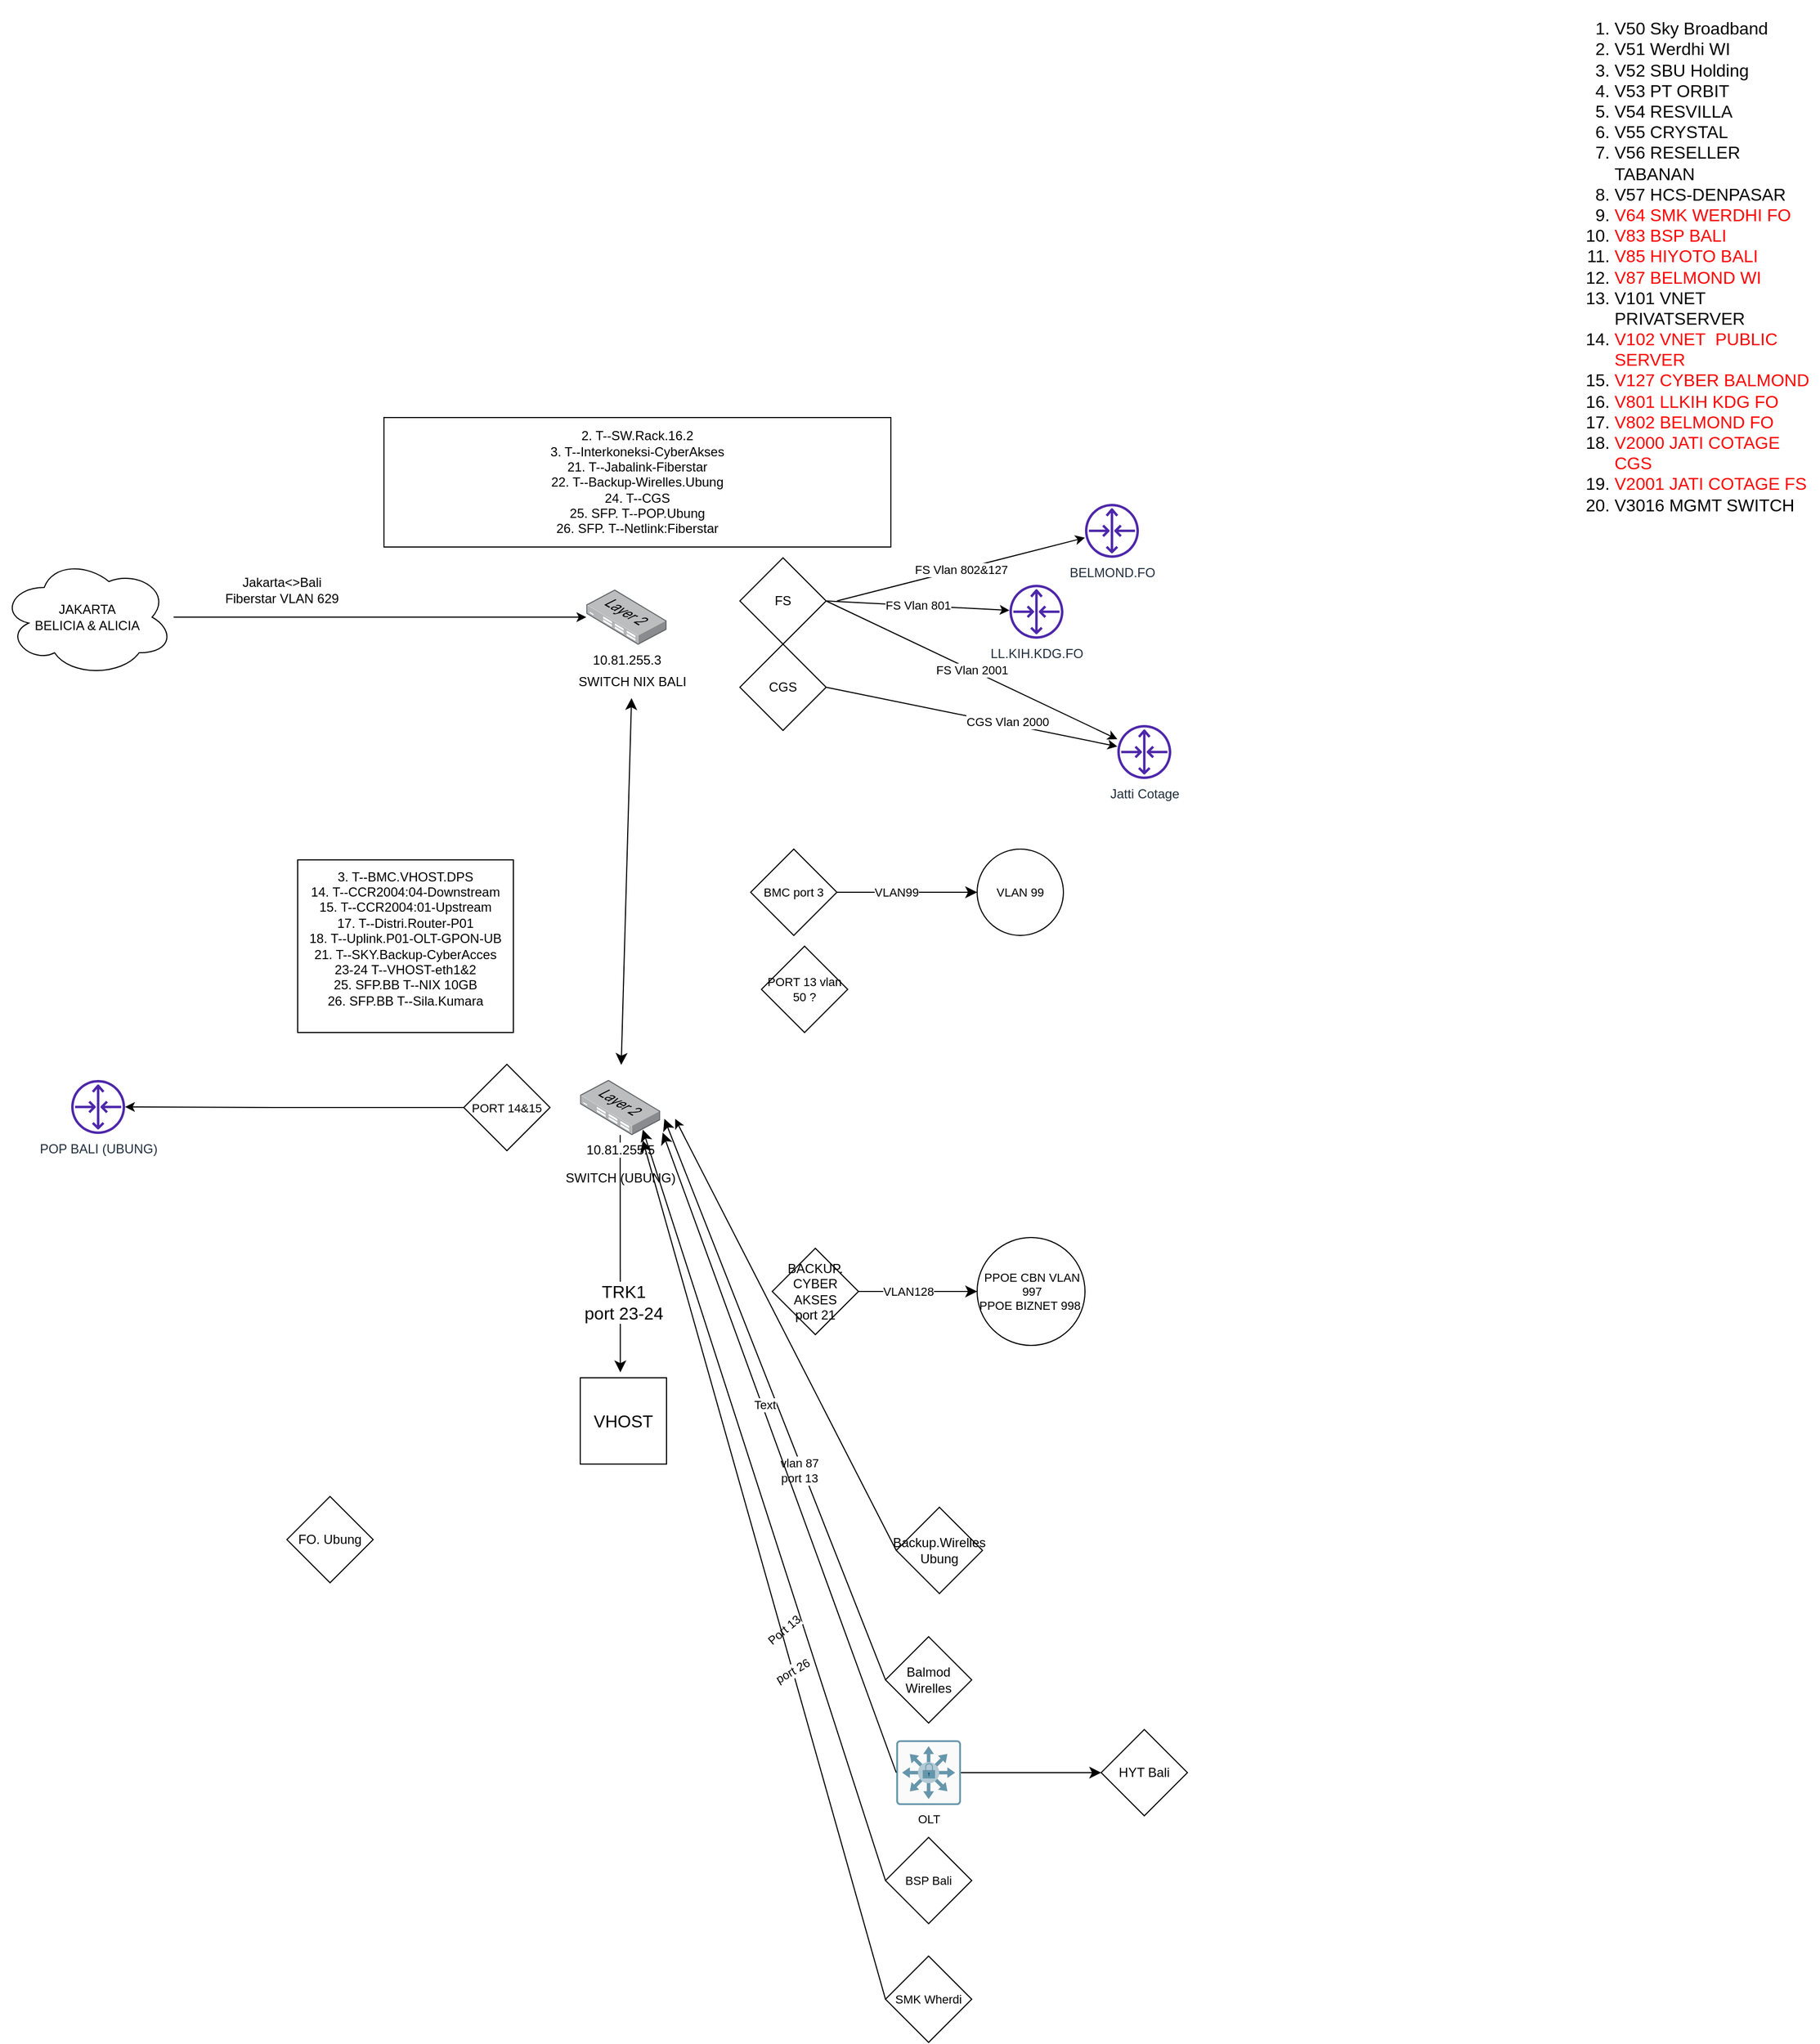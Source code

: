 <mxfile version="20.8.16" type="github">
  <diagram id="OqgXAW-LPqEifzOETUMX" name="Page-1">
    <mxGraphModel dx="1311" dy="1879" grid="1" gridSize="10" guides="1" tooltips="1" connect="1" arrows="1" fold="1" page="1" pageScale="1" pageWidth="850" pageHeight="1100" math="0" shadow="0">
      <root>
        <mxCell id="0" />
        <mxCell id="1" parent="0" />
        <mxCell id="n1W2GSKpQ4CHd-G-5UiB-4" style="edgeStyle=orthogonalEdgeStyle;rounded=0;orthogonalLoop=1;jettySize=auto;html=1;" parent="1" source="n1W2GSKpQ4CHd-G-5UiB-1" target="n1W2GSKpQ4CHd-G-5UiB-3" edge="1">
          <mxGeometry relative="1" as="geometry" />
        </mxCell>
        <mxCell id="n1W2GSKpQ4CHd-G-5UiB-1" value="JAKARTA &lt;br&gt;BELICIA &amp;amp; ALICIA" style="ellipse;shape=cloud;whiteSpace=wrap;html=1;" parent="1" vertex="1">
          <mxGeometry x="5" y="-40" width="160" height="110" as="geometry" />
        </mxCell>
        <mxCell id="n1W2GSKpQ4CHd-G-5UiB-2" value="POP BALI (UBUNG)" style="sketch=0;outlineConnect=0;fontColor=#232F3E;gradientColor=none;fillColor=#4D27AA;strokeColor=none;dashed=0;verticalLabelPosition=bottom;verticalAlign=top;align=center;html=1;fontSize=12;fontStyle=0;aspect=fixed;pointerEvents=1;shape=mxgraph.aws4.router;" parent="1" vertex="1">
          <mxGeometry x="70" y="444" width="50" height="50" as="geometry" />
        </mxCell>
        <mxCell id="n1W2GSKpQ4CHd-G-5UiB-3" value="10.81.255.3" style="points=[];aspect=fixed;html=1;align=center;shadow=0;dashed=0;image;image=img/lib/allied_telesis/switch/Switch_24_port_L2.svg;" parent="1" vertex="1">
          <mxGeometry x="547.6" y="-10.5" width="74.4" height="51" as="geometry" />
        </mxCell>
        <mxCell id="n1W2GSKpQ4CHd-G-5UiB-5" value="SWITCH NIX BALI" style="text;html=1;align=center;verticalAlign=middle;resizable=0;points=[];autosize=1;strokeColor=none;fillColor=none;" parent="1" vertex="1">
          <mxGeometry x="530" y="60" width="120" height="30" as="geometry" />
        </mxCell>
        <mxCell id="n1W2GSKpQ4CHd-G-5UiB-6" value="Jakarta&amp;lt;&amp;gt;Bali &lt;br&gt;Fiberstar VLAN 629" style="text;html=1;align=center;verticalAlign=middle;resizable=0;points=[];autosize=1;strokeColor=none;fillColor=none;" parent="1" vertex="1">
          <mxGeometry x="200" y="-30" width="130" height="40" as="geometry" />
        </mxCell>
        <mxCell id="n1W2GSKpQ4CHd-G-5UiB-12" style="edgeStyle=orthogonalEdgeStyle;rounded=0;orthogonalLoop=1;jettySize=auto;html=1;exitX=0;exitY=0.5;exitDx=0;exitDy=0;" parent="1" source="kGdXpTy_lwxHaVBxXNkS-14" target="n1W2GSKpQ4CHd-G-5UiB-2" edge="1">
          <mxGeometry relative="1" as="geometry">
            <mxPoint x="410" y="469" as="sourcePoint" />
          </mxGeometry>
        </mxCell>
        <mxCell id="nzgxpvjMlItlKBRoOEIS-2" style="edgeStyle=none;curved=1;rounded=0;orthogonalLoop=1;jettySize=auto;html=1;fontSize=12;fontColor=#FF0000;startSize=8;endSize=8;" parent="1" source="n1W2GSKpQ4CHd-G-5UiB-7" edge="1">
          <mxGeometry relative="1" as="geometry">
            <mxPoint x="579.181" y="715" as="targetPoint" />
          </mxGeometry>
        </mxCell>
        <mxCell id="nzgxpvjMlItlKBRoOEIS-5" value="&lt;font color=&quot;#000000&quot;&gt;TRK1 &lt;br&gt;port 23-24 &lt;/font&gt;" style="edgeLabel;html=1;align=center;verticalAlign=middle;resizable=0;points=[];fontSize=16;fontColor=#000000;" parent="nzgxpvjMlItlKBRoOEIS-2" vertex="1" connectable="0">
          <mxGeometry x="0.124" y="3" relative="1" as="geometry">
            <mxPoint y="31" as="offset" />
          </mxGeometry>
        </mxCell>
        <mxCell id="n1W2GSKpQ4CHd-G-5UiB-7" value="10.81.255.5" style="points=[];aspect=fixed;html=1;align=center;shadow=0;dashed=0;image;image=img/lib/allied_telesis/switch/Switch_24_port_L2.svg;" parent="1" vertex="1">
          <mxGeometry x="541.8" y="444" width="74.4" height="51" as="geometry" />
        </mxCell>
        <mxCell id="n1W2GSKpQ4CHd-G-5UiB-8" value="SWITCH (UBUNG)" style="text;html=1;align=center;verticalAlign=middle;resizable=0;points=[];autosize=1;strokeColor=none;fillColor=none;" parent="1" vertex="1">
          <mxGeometry x="514" y="520" width="130" height="30" as="geometry" />
        </mxCell>
        <mxCell id="n1W2GSKpQ4CHd-G-5UiB-9" value="&lt;div&gt;2. T--SW.Rack.16.2&lt;/div&gt;&lt;div&gt;3. T--Interkoneksi-CyberAkses&lt;/div&gt;&lt;div&gt;21. T--Jabalink-Fiberstar&lt;/div&gt;&lt;div&gt;22. T--Backup-Wirelles.Ubung&lt;/div&gt;&lt;div&gt;24. T--CGS&lt;/div&gt;&lt;div&gt;25. SFP. T--POP.Ubung&lt;/div&gt;&lt;div&gt;26. SFP. T--Netlink:Fiberstar&lt;br&gt;&lt;/div&gt;" style="whiteSpace=wrap;html=1;align=center;" parent="1" vertex="1">
          <mxGeometry x="360" y="-170" width="470" height="120" as="geometry" />
        </mxCell>
        <mxCell id="n1W2GSKpQ4CHd-G-5UiB-11" value="&lt;div&gt;&lt;br&gt;3. T--BMC.VHOST.DPS&lt;/div&gt;&lt;div&gt;14. T--CCR2004:04-Downstream&lt;/div&gt;&lt;div&gt;15. T--CCR2004:01-Upstream&lt;/div&gt;&lt;div&gt;17. T--Distri.Router-P01&lt;/div&gt;&lt;div&gt;18. T--Uplink.P01-OLT-GPON-UB&lt;/div&gt;&lt;div&gt;21. T--SKY.Backup-CyberAcces&lt;/div&gt;&lt;div&gt;23-24 T--VHOST-eth1&amp;amp;2&lt;/div&gt;&lt;div&gt;25. SFP.BB T--NIX 10GB&lt;/div&gt;&lt;div&gt;26. SFP.BB T--Sila.Kumara&lt;br&gt;&lt;/div&gt;&lt;div&gt;&lt;br&gt;&lt;/div&gt;&lt;div&gt;&lt;br&gt;&lt;/div&gt;" style="whiteSpace=wrap;html=1;align=center;" parent="1" vertex="1">
          <mxGeometry x="280" y="240" width="200" height="160" as="geometry" />
        </mxCell>
        <mxCell id="n1W2GSKpQ4CHd-G-5UiB-13" value="Jatti Cotage" style="sketch=0;outlineConnect=0;fontColor=#232F3E;gradientColor=none;fillColor=#4D27AA;strokeColor=none;dashed=0;verticalLabelPosition=bottom;verticalAlign=top;align=center;html=1;fontSize=12;fontStyle=0;aspect=fixed;pointerEvents=1;shape=mxgraph.aws4.router;" parent="1" vertex="1">
          <mxGeometry x="1040" y="115" width="50" height="50" as="geometry" />
        </mxCell>
        <mxCell id="n1W2GSKpQ4CHd-G-5UiB-15" value="" style="endArrow=classic;html=1;rounded=0;exitX=1;exitY=0.5;exitDx=0;exitDy=0;" parent="1" source="n1W2GSKpQ4CHd-G-5UiB-22" target="n1W2GSKpQ4CHd-G-5UiB-13" edge="1">
          <mxGeometry width="50" height="50" relative="1" as="geometry">
            <mxPoint x="670" y="-50" as="sourcePoint" />
            <mxPoint x="260" y="-105" as="targetPoint" />
          </mxGeometry>
        </mxCell>
        <mxCell id="n1W2GSKpQ4CHd-G-5UiB-16" value="CGS Vlan 2000" style="edgeLabel;html=1;align=center;verticalAlign=middle;resizable=0;points=[];" parent="n1W2GSKpQ4CHd-G-5UiB-15" vertex="1" connectable="0">
          <mxGeometry x="0.238" y="2" relative="1" as="geometry">
            <mxPoint as="offset" />
          </mxGeometry>
        </mxCell>
        <mxCell id="n1W2GSKpQ4CHd-G-5UiB-17" value="LL.KIH.KDG.FO" style="sketch=0;outlineConnect=0;fontColor=#232F3E;gradientColor=none;fillColor=#4D27AA;strokeColor=none;dashed=0;verticalLabelPosition=bottom;verticalAlign=top;align=center;html=1;fontSize=12;fontStyle=0;aspect=fixed;pointerEvents=1;shape=mxgraph.aws4.router;" parent="1" vertex="1">
          <mxGeometry x="940" y="-15" width="50" height="50" as="geometry" />
        </mxCell>
        <mxCell id="n1W2GSKpQ4CHd-G-5UiB-18" value="FS Vlan 801" style="endArrow=classic;html=1;rounded=0;exitX=1;exitY=0.5;exitDx=0;exitDy=0;" parent="1" source="n1W2GSKpQ4CHd-G-5UiB-21" target="n1W2GSKpQ4CHd-G-5UiB-17" edge="1">
          <mxGeometry width="50" height="50" relative="1" as="geometry">
            <mxPoint x="820" y="45" as="sourcePoint" />
            <mxPoint x="-70" y="-105" as="targetPoint" />
          </mxGeometry>
        </mxCell>
        <mxCell id="n1W2GSKpQ4CHd-G-5UiB-19" value="BELMOND.FO" style="sketch=0;outlineConnect=0;fontColor=#232F3E;gradientColor=none;fillColor=#4D27AA;strokeColor=none;dashed=0;verticalLabelPosition=bottom;verticalAlign=top;align=center;html=1;fontSize=12;fontStyle=0;aspect=fixed;pointerEvents=1;shape=mxgraph.aws4.router;" parent="1" vertex="1">
          <mxGeometry x="1010" y="-90" width="50" height="50" as="geometry" />
        </mxCell>
        <mxCell id="n1W2GSKpQ4CHd-G-5UiB-20" value="FS Vlan 802&amp;amp;127" style="endArrow=classic;html=1;rounded=0;" parent="1" target="n1W2GSKpQ4CHd-G-5UiB-19" edge="1">
          <mxGeometry width="50" height="50" relative="1" as="geometry">
            <mxPoint x="780" as="sourcePoint" />
            <mxPoint x="-70" y="-105" as="targetPoint" />
          </mxGeometry>
        </mxCell>
        <mxCell id="n1W2GSKpQ4CHd-G-5UiB-21" value="FS" style="rhombus;whiteSpace=wrap;html=1;" parent="1" vertex="1">
          <mxGeometry x="690" y="-40" width="80" height="80" as="geometry" />
        </mxCell>
        <mxCell id="n1W2GSKpQ4CHd-G-5UiB-22" value="&lt;div&gt;CGS&lt;/div&gt;" style="rhombus;whiteSpace=wrap;html=1;" parent="1" vertex="1">
          <mxGeometry x="690" y="40" width="80" height="80" as="geometry" />
        </mxCell>
        <mxCell id="n1W2GSKpQ4CHd-G-5UiB-23" value="FS Vlan 2001" style="endArrow=classic;html=1;rounded=0;exitX=1;exitY=0.5;exitDx=0;exitDy=0;" parent="1" source="n1W2GSKpQ4CHd-G-5UiB-21" target="n1W2GSKpQ4CHd-G-5UiB-13" edge="1">
          <mxGeometry width="50" height="50" relative="1" as="geometry">
            <mxPoint x="780" y="5" as="sourcePoint" />
            <mxPoint x="860" y="-55" as="targetPoint" />
          </mxGeometry>
        </mxCell>
        <mxCell id="n1W2GSKpQ4CHd-G-5UiB-24" value="Backup.Wirelles&lt;br&gt;Ubung" style="rhombus;whiteSpace=wrap;html=1;" parent="1" vertex="1">
          <mxGeometry x="835" y="840" width="80" height="80" as="geometry" />
        </mxCell>
        <mxCell id="n1W2GSKpQ4CHd-G-5UiB-25" value="FO. Ubung" style="rhombus;whiteSpace=wrap;html=1;" parent="1" vertex="1">
          <mxGeometry x="270" y="830" width="80" height="80" as="geometry" />
        </mxCell>
        <mxCell id="n1W2GSKpQ4CHd-G-5UiB-27" value="" style="endArrow=classic;html=1;rounded=0;exitX=0;exitY=0.5;exitDx=0;exitDy=0;" parent="1" source="n1W2GSKpQ4CHd-G-5UiB-24" edge="1">
          <mxGeometry width="50" height="50" relative="1" as="geometry">
            <mxPoint x="430" y="410" as="sourcePoint" />
            <mxPoint x="630" y="480" as="targetPoint" />
          </mxGeometry>
        </mxCell>
        <mxCell id="PtzL0Ar7DMLRvEQvI9qJ-1" value="&lt;div align=&quot;left&quot;&gt;&lt;ol&gt;&lt;li&gt;V50 Sky Broadband&lt;/li&gt;&lt;li&gt;V51 Werdhi WI&lt;/li&gt;&lt;li&gt;V52 SBU Holding&lt;/li&gt;&lt;li&gt;V53 PT ORBIT&lt;/li&gt;&lt;li&gt;V54 RESVILLA&lt;/li&gt;&lt;li&gt;V55 CRYSTAL&lt;/li&gt;&lt;li&gt;V56 RESELLER TABANAN&lt;/li&gt;&lt;li&gt;V57 HCS-DENPASAR&lt;/li&gt;&lt;li&gt;&lt;font color=&quot;#FF0000&quot;&gt;V64 SMK WERDHI FO&lt;/font&gt;&lt;/li&gt;&lt;li&gt;&lt;font color=&quot;#FF0000&quot;&gt;V83 BSP BALI&lt;/font&gt;&lt;/li&gt;&lt;li&gt;&lt;font color=&quot;#FF0000&quot;&gt;V85 HIYOTO BALI&lt;/font&gt;&lt;/li&gt;&lt;li&gt;&lt;font color=&quot;#FF0000&quot;&gt;V87 BELMOND WI&lt;/font&gt;&lt;/li&gt;&lt;li&gt;V101 VNET PRIVATSERVER&lt;/li&gt;&lt;li&gt;&lt;font color=&quot;#FF0000&quot;&gt;V102 VNET&amp;nbsp; PUBLIC SERVER&lt;/font&gt;&lt;/li&gt;&lt;li&gt;&lt;font color=&quot;#FF0000&quot;&gt;V127 CYBER BALMOND&lt;/font&gt;&lt;/li&gt;&lt;li&gt;&lt;font color=&quot;#FF0000&quot;&gt;V801 LLKIH KDG FO&lt;/font&gt;&lt;/li&gt;&lt;li&gt;&lt;font color=&quot;#FF0000&quot;&gt;V802 BELMOND FO&lt;/font&gt;&lt;/li&gt;&lt;li&gt;&lt;font color=&quot;#FF0000&quot;&gt;V2000 JATI COTAGE CGS&lt;/font&gt;&lt;/li&gt;&lt;li&gt;&lt;font color=&quot;#FF0000&quot;&gt;V2001 JATI COTAGE FS&lt;/font&gt;&lt;/li&gt;&lt;li&gt;V3016 MGMT SWITCH&lt;br&gt;&lt;/li&gt;&lt;/ol&gt;&lt;/div&gt;" style="rounded=0;whiteSpace=wrap;html=1;fontSize=16;strokeColor=#FFFFFF;" parent="1" vertex="1">
          <mxGeometry x="1460" y="-340" width="230" height="60" as="geometry" />
        </mxCell>
        <mxCell id="nzgxpvjMlItlKBRoOEIS-4" value="&lt;font color=&quot;#000000&quot;&gt;VHOST&lt;/font&gt;" style="whiteSpace=wrap;html=1;aspect=fixed;fontSize=16;fontColor=#FF0000;" parent="1" vertex="1">
          <mxGeometry x="542" y="720" width="80" height="80" as="geometry" />
        </mxCell>
        <mxCell id="kGdXpTy_lwxHaVBxXNkS-4" value="" style="edgeStyle=none;curved=1;rounded=0;orthogonalLoop=1;jettySize=auto;html=1;fontSize=12;startSize=8;endSize=8;entryX=0;entryY=0.5;entryDx=0;entryDy=0;" edge="1" parent="1" source="nzgxpvjMlItlKBRoOEIS-6" target="kGdXpTy_lwxHaVBxXNkS-6">
          <mxGeometry relative="1" as="geometry">
            <mxPoint x="920" y="500" as="targetPoint" />
          </mxGeometry>
        </mxCell>
        <mxCell id="kGdXpTy_lwxHaVBxXNkS-7" value="VLAN128" style="edgeLabel;html=1;align=center;verticalAlign=middle;resizable=0;points=[];fontSize=11;" vertex="1" connectable="0" parent="kGdXpTy_lwxHaVBxXNkS-4">
          <mxGeometry x="-0.36" y="1" relative="1" as="geometry">
            <mxPoint x="11" y="1" as="offset" />
          </mxGeometry>
        </mxCell>
        <mxCell id="nzgxpvjMlItlKBRoOEIS-6" value="BACKUP. CYBER AKSES&lt;br&gt;port 21" style="rhombus;whiteSpace=wrap;html=1;" parent="1" vertex="1">
          <mxGeometry x="720" y="600" width="80" height="80" as="geometry" />
        </mxCell>
        <mxCell id="nzgxpvjMlItlKBRoOEIS-9" value="HYT Bali" style="rhombus;whiteSpace=wrap;html=1;" parent="1" vertex="1">
          <mxGeometry x="1025" y="1046" width="80" height="80" as="geometry" />
        </mxCell>
        <mxCell id="nzgxpvjMlItlKBRoOEIS-12" value="Balmod Wirelles" style="rhombus;whiteSpace=wrap;html=1;" parent="1" vertex="1">
          <mxGeometry x="825" y="960" width="80" height="80" as="geometry" />
        </mxCell>
        <mxCell id="nzgxpvjMlItlKBRoOEIS-13" value="" style="endArrow=classic;html=1;rounded=0;fontSize=12;fontColor=#000000;startSize=8;endSize=8;curved=1;exitX=0;exitY=0.5;exitDx=0;exitDy=0;" parent="1" source="nzgxpvjMlItlKBRoOEIS-12" edge="1">
          <mxGeometry width="50" height="50" relative="1" as="geometry">
            <mxPoint x="719" y="310" as="sourcePoint" />
            <mxPoint x="620" y="480" as="targetPoint" />
          </mxGeometry>
        </mxCell>
        <mxCell id="nzgxpvjMlItlKBRoOEIS-14" value="vlan 87 &lt;br style=&quot;font-size: 11px;&quot;&gt;port 13" style="edgeLabel;html=1;align=center;verticalAlign=middle;resizable=0;points=[];fontSize=11;fontColor=#000000;" parent="nzgxpvjMlItlKBRoOEIS-13" vertex="1" connectable="0">
          <mxGeometry x="-0.248" y="3" relative="1" as="geometry">
            <mxPoint as="offset" />
          </mxGeometry>
        </mxCell>
        <mxCell id="nzgxpvjMlItlKBRoOEIS-15" value="OLT" style="sketch=0;points=[[0.015,0.015,0],[0.985,0.015,0],[0.985,0.985,0],[0.015,0.985,0],[0.25,0,0],[0.5,0,0],[0.75,0,0],[1,0.25,0],[1,0.5,0],[1,0.75,0],[0.75,1,0],[0.5,1,0],[0.25,1,0],[0,0.75,0],[0,0.5,0],[0,0.25,0]];verticalLabelPosition=bottom;html=1;verticalAlign=top;aspect=fixed;align=center;pointerEvents=1;shape=mxgraph.cisco19.rect;prIcon=secure_catalyst_switch_subdued;fillColor=#FAFAFA;strokeColor=#6696AB;fontSize=11;fontColor=#000000;" parent="1" vertex="1">
          <mxGeometry x="835" y="1056" width="60" height="60" as="geometry" />
        </mxCell>
        <mxCell id="nzgxpvjMlItlKBRoOEIS-16" value="" style="endArrow=classic;html=1;rounded=0;fontSize=11;fontColor=#000000;startSize=8;endSize=8;curved=1;exitX=0;exitY=0.5;exitDx=0;exitDy=0;exitPerimeter=0;entryX=1.03;entryY=0.956;entryDx=0;entryDy=0;entryPerimeter=0;" parent="1" source="nzgxpvjMlItlKBRoOEIS-15" target="n1W2GSKpQ4CHd-G-5UiB-7" edge="1">
          <mxGeometry width="50" height="50" relative="1" as="geometry">
            <mxPoint x="350" y="570" as="sourcePoint" />
            <mxPoint x="400" y="520" as="targetPoint" />
          </mxGeometry>
        </mxCell>
        <mxCell id="nzgxpvjMlItlKBRoOEIS-17" value="Text" style="edgeLabel;html=1;align=center;verticalAlign=middle;resizable=0;points=[];fontSize=11;fontColor=#000000;" parent="nzgxpvjMlItlKBRoOEIS-16" vertex="1" connectable="0">
          <mxGeometry x="0.146" y="-3" relative="1" as="geometry">
            <mxPoint x="-1" as="offset" />
          </mxGeometry>
        </mxCell>
        <mxCell id="nzgxpvjMlItlKBRoOEIS-18" value="" style="endArrow=classic;html=1;rounded=0;fontSize=11;fontColor=#000000;startSize=8;endSize=8;curved=1;exitX=1;exitY=0.5;exitDx=0;exitDy=0;exitPerimeter=0;entryX=0;entryY=0.5;entryDx=0;entryDy=0;" parent="1" source="nzgxpvjMlItlKBRoOEIS-15" target="nzgxpvjMlItlKBRoOEIS-9" edge="1">
          <mxGeometry width="50" height="50" relative="1" as="geometry">
            <mxPoint x="655" y="1226" as="sourcePoint" />
            <mxPoint x="705" y="1176" as="targetPoint" />
          </mxGeometry>
        </mxCell>
        <mxCell id="nzgxpvjMlItlKBRoOEIS-19" value="BSP Bali" style="rhombus;whiteSpace=wrap;html=1;fontSize=11;fontColor=#000000;" parent="1" vertex="1">
          <mxGeometry x="825" y="1146" width="80" height="80" as="geometry" />
        </mxCell>
        <mxCell id="nzgxpvjMlItlKBRoOEIS-21" value="" style="endArrow=classic;html=1;rounded=0;fontSize=11;fontColor=#000000;startSize=8;endSize=8;curved=1;exitX=0;exitY=0.5;exitDx=0;exitDy=0;" parent="1" source="nzgxpvjMlItlKBRoOEIS-19" edge="1">
          <mxGeometry width="50" height="50" relative="1" as="geometry">
            <mxPoint x="250" y="600" as="sourcePoint" />
            <mxPoint x="600" y="490" as="targetPoint" />
          </mxGeometry>
        </mxCell>
        <mxCell id="nzgxpvjMlItlKBRoOEIS-22" value="Port 13" style="edgeLabel;html=1;align=center;verticalAlign=middle;resizable=0;points=[];fontSize=11;fontColor=#000000;rotation=-40;" parent="nzgxpvjMlItlKBRoOEIS-21" vertex="1" connectable="0">
          <mxGeometry x="-0.32" y="-4" relative="1" as="geometry">
            <mxPoint x="-22" y="6" as="offset" />
          </mxGeometry>
        </mxCell>
        <mxCell id="nzgxpvjMlItlKBRoOEIS-24" value="&lt;div&gt;SMK Wherdi&lt;/div&gt;" style="rhombus;whiteSpace=wrap;html=1;fontSize=11;fontColor=#000000;" parent="1" vertex="1">
          <mxGeometry x="825" y="1256" width="80" height="80" as="geometry" />
        </mxCell>
        <mxCell id="nzgxpvjMlItlKBRoOEIS-25" value="" style="endArrow=classic;html=1;rounded=0;fontSize=11;fontColor=#000000;startSize=8;endSize=8;curved=1;exitX=0;exitY=0.5;exitDx=0;exitDy=0;" parent="1" source="nzgxpvjMlItlKBRoOEIS-24" edge="1">
          <mxGeometry width="50" height="50" relative="1" as="geometry">
            <mxPoint x="170" y="670" as="sourcePoint" />
            <mxPoint x="600" y="500" as="targetPoint" />
          </mxGeometry>
        </mxCell>
        <mxCell id="nzgxpvjMlItlKBRoOEIS-26" value="port 26" style="edgeLabel;html=1;align=center;verticalAlign=middle;resizable=0;points=[];fontSize=11;fontColor=#000000;rotation=-30;" parent="nzgxpvjMlItlKBRoOEIS-25" vertex="1" connectable="0">
          <mxGeometry x="-0.237" relative="1" as="geometry">
            <mxPoint x="-1" as="offset" />
          </mxGeometry>
        </mxCell>
        <mxCell id="nzgxpvjMlItlKBRoOEIS-27" value="" style="endArrow=classic;startArrow=classic;html=1;rounded=0;fontSize=11;fontColor=#FF0000;startSize=8;endSize=8;curved=1;" parent="1" target="n1W2GSKpQ4CHd-G-5UiB-5" edge="1">
          <mxGeometry width="50" height="50" relative="1" as="geometry">
            <mxPoint x="580" y="430" as="sourcePoint" />
            <mxPoint x="630" y="150" as="targetPoint" />
          </mxGeometry>
        </mxCell>
        <mxCell id="kGdXpTy_lwxHaVBxXNkS-6" value="&lt;div align=&quot;center&quot;&gt;&lt;font style=&quot;font-size: 11px;&quot;&gt;PPOE CBN VLAN 997&lt;/font&gt;&lt;br style=&quot;font-size: 11px;&quot;&gt;&lt;/div&gt;&lt;font style=&quot;font-size: 11px;&quot;&gt;PPOE BIZNET 998&lt;br&gt;&lt;/font&gt;" style="ellipse;whiteSpace=wrap;html=1;aspect=fixed;fontSize=11;align=left;" vertex="1" parent="1">
          <mxGeometry x="910" y="590" width="100" height="100" as="geometry" />
        </mxCell>
        <mxCell id="kGdXpTy_lwxHaVBxXNkS-8" value="PORT 13 vlan 50 ?" style="rhombus;whiteSpace=wrap;html=1;fontSize=11;" vertex="1" parent="1">
          <mxGeometry x="710" y="320" width="80" height="80" as="geometry" />
        </mxCell>
        <mxCell id="kGdXpTy_lwxHaVBxXNkS-11" style="edgeStyle=none;curved=1;rounded=0;orthogonalLoop=1;jettySize=auto;html=1;entryX=0;entryY=0.5;entryDx=0;entryDy=0;fontSize=11;startSize=8;endSize=8;" edge="1" parent="1" source="kGdXpTy_lwxHaVBxXNkS-9" target="kGdXpTy_lwxHaVBxXNkS-10">
          <mxGeometry relative="1" as="geometry" />
        </mxCell>
        <mxCell id="kGdXpTy_lwxHaVBxXNkS-12" value="VLAN99" style="edgeLabel;html=1;align=center;verticalAlign=middle;resizable=0;points=[];fontSize=11;" vertex="1" connectable="0" parent="kGdXpTy_lwxHaVBxXNkS-11">
          <mxGeometry x="0.206" y="-3" relative="1" as="geometry">
            <mxPoint x="-24" y="-3" as="offset" />
          </mxGeometry>
        </mxCell>
        <mxCell id="kGdXpTy_lwxHaVBxXNkS-9" value="BMC port 3" style="rhombus;whiteSpace=wrap;html=1;fontSize=11;" vertex="1" parent="1">
          <mxGeometry x="700" y="230" width="80" height="80" as="geometry" />
        </mxCell>
        <mxCell id="kGdXpTy_lwxHaVBxXNkS-10" value="VLAN 99" style="ellipse;whiteSpace=wrap;html=1;aspect=fixed;fontSize=11;" vertex="1" parent="1">
          <mxGeometry x="910" y="230" width="80" height="80" as="geometry" />
        </mxCell>
        <mxCell id="kGdXpTy_lwxHaVBxXNkS-14" value="PORT 14&amp;amp;15" style="rhombus;whiteSpace=wrap;html=1;fontSize=11;" vertex="1" parent="1">
          <mxGeometry x="434" y="429.5" width="80" height="80" as="geometry" />
        </mxCell>
      </root>
    </mxGraphModel>
  </diagram>
</mxfile>
